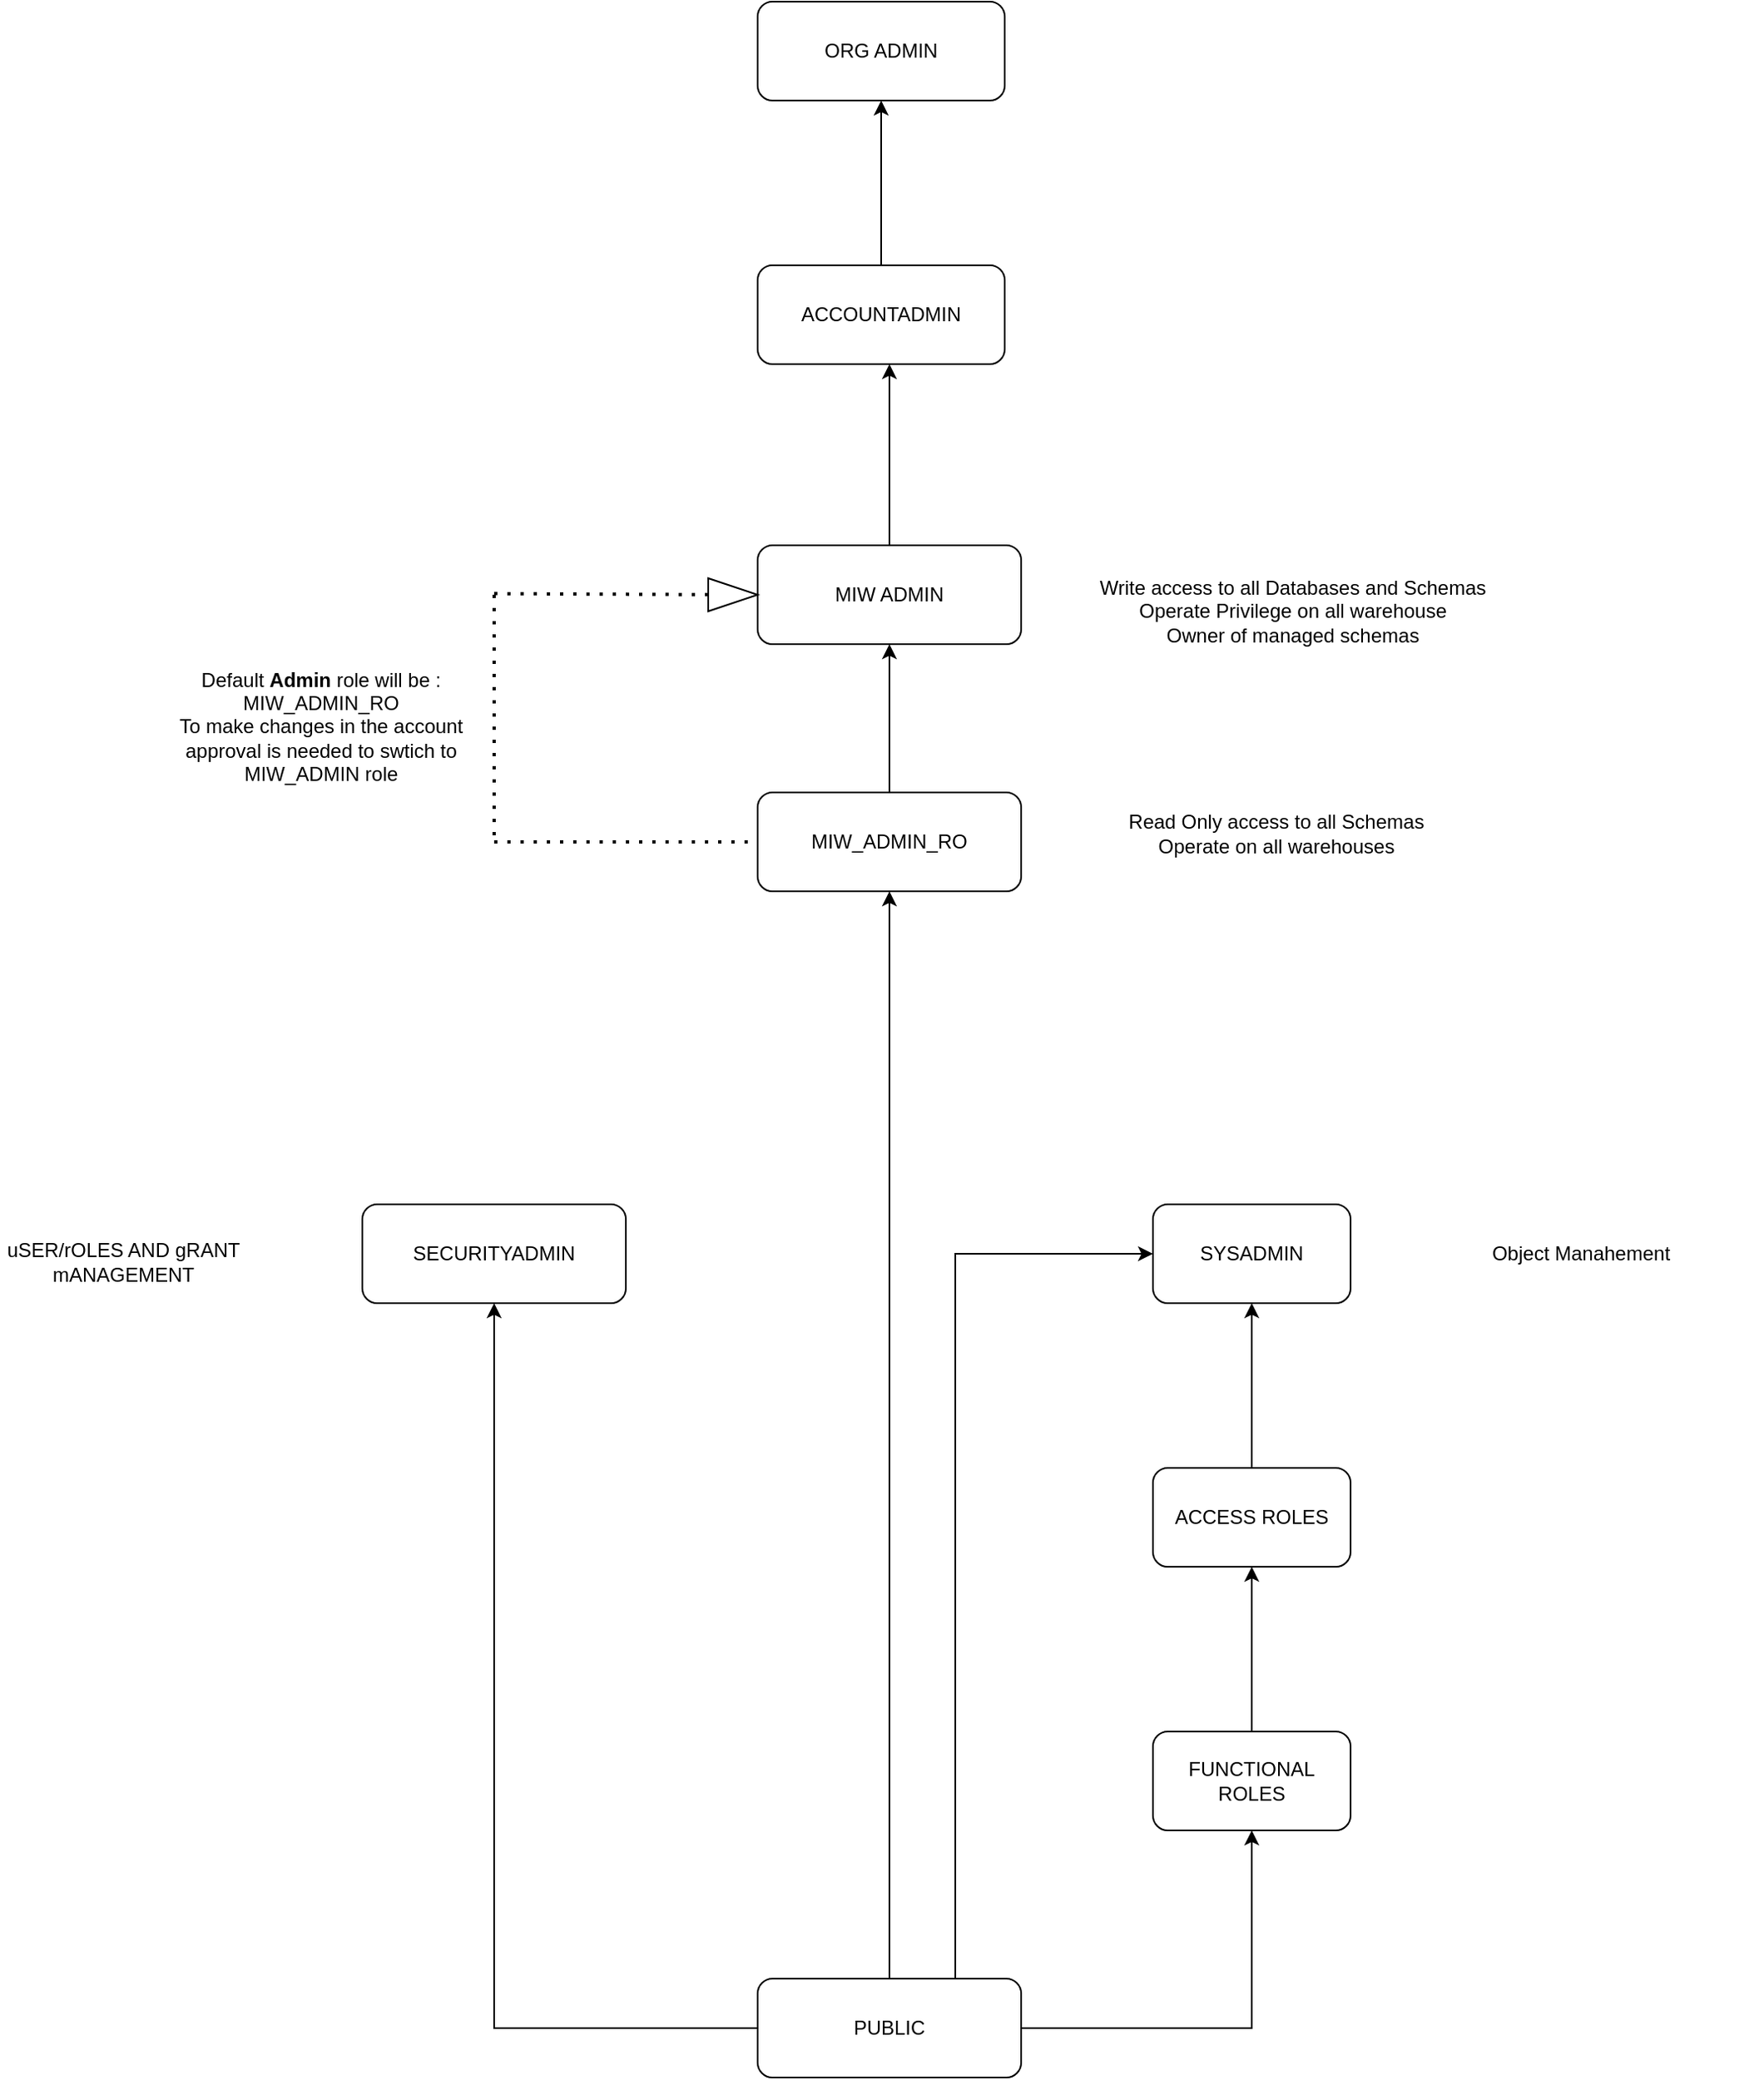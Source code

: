 <mxfile version="24.7.7">
  <diagram name="Page-1" id="ghSY1P9tos-uLn9o6eo6">
    <mxGraphModel dx="2902" dy="914" grid="1" gridSize="10" guides="1" tooltips="1" connect="1" arrows="1" fold="1" page="1" pageScale="1" pageWidth="850" pageHeight="1100" math="0" shadow="0">
      <root>
        <mxCell id="0" />
        <mxCell id="1" parent="0" />
        <mxCell id="Dum29jT22pE4VamOb7n2-19" value="" style="edgeStyle=orthogonalEdgeStyle;rounded=0;orthogonalLoop=1;jettySize=auto;html=1;" edge="1" parent="1" source="Dum29jT22pE4VamOb7n2-2" target="Dum29jT22pE4VamOb7n2-3">
          <mxGeometry relative="1" as="geometry" />
        </mxCell>
        <mxCell id="Dum29jT22pE4VamOb7n2-2" value="FUNCTIONAL ROLES" style="rounded=1;whiteSpace=wrap;html=1;" vertex="1" parent="1">
          <mxGeometry x="680" y="1200" width="120" height="60" as="geometry" />
        </mxCell>
        <mxCell id="Dum29jT22pE4VamOb7n2-20" value="" style="edgeStyle=orthogonalEdgeStyle;rounded=0;orthogonalLoop=1;jettySize=auto;html=1;" edge="1" parent="1" source="Dum29jT22pE4VamOb7n2-3" target="Dum29jT22pE4VamOb7n2-4">
          <mxGeometry relative="1" as="geometry" />
        </mxCell>
        <mxCell id="Dum29jT22pE4VamOb7n2-3" value="ACCESS ROLES" style="rounded=1;whiteSpace=wrap;html=1;" vertex="1" parent="1">
          <mxGeometry x="680" y="1040" width="120" height="60" as="geometry" />
        </mxCell>
        <mxCell id="Dum29jT22pE4VamOb7n2-4" value="SYSADMIN" style="rounded=1;whiteSpace=wrap;html=1;" vertex="1" parent="1">
          <mxGeometry x="680" y="880" width="120" height="60" as="geometry" />
        </mxCell>
        <mxCell id="Dum29jT22pE4VamOb7n2-5" value="SECURITYADMIN" style="rounded=1;whiteSpace=wrap;html=1;" vertex="1" parent="1">
          <mxGeometry x="200" y="880" width="160" height="60" as="geometry" />
        </mxCell>
        <mxCell id="Dum29jT22pE4VamOb7n2-22" value="" style="edgeStyle=orthogonalEdgeStyle;rounded=0;orthogonalLoop=1;jettySize=auto;html=1;" edge="1" parent="1" source="Dum29jT22pE4VamOb7n2-7" target="Dum29jT22pE4VamOb7n2-8">
          <mxGeometry relative="1" as="geometry" />
        </mxCell>
        <mxCell id="Dum29jT22pE4VamOb7n2-7" value="MIW_ADMIN_RO" style="rounded=1;whiteSpace=wrap;html=1;" vertex="1" parent="1">
          <mxGeometry x="440" y="630" width="160" height="60" as="geometry" />
        </mxCell>
        <mxCell id="Dum29jT22pE4VamOb7n2-23" value="" style="edgeStyle=orthogonalEdgeStyle;rounded=0;orthogonalLoop=1;jettySize=auto;html=1;" edge="1" parent="1" source="Dum29jT22pE4VamOb7n2-8" target="Dum29jT22pE4VamOb7n2-9">
          <mxGeometry relative="1" as="geometry">
            <Array as="points">
              <mxPoint x="520" y="400" />
              <mxPoint x="520" y="400" />
            </Array>
          </mxGeometry>
        </mxCell>
        <mxCell id="Dum29jT22pE4VamOb7n2-8" value="MIW ADMIN" style="rounded=1;whiteSpace=wrap;html=1;" vertex="1" parent="1">
          <mxGeometry x="440" y="480" width="160" height="60" as="geometry" />
        </mxCell>
        <mxCell id="Dum29jT22pE4VamOb7n2-24" value="" style="edgeStyle=orthogonalEdgeStyle;rounded=0;orthogonalLoop=1;jettySize=auto;html=1;" edge="1" parent="1" source="Dum29jT22pE4VamOb7n2-9" target="Dum29jT22pE4VamOb7n2-10">
          <mxGeometry relative="1" as="geometry" />
        </mxCell>
        <mxCell id="Dum29jT22pE4VamOb7n2-9" value="ACCOUNTADMIN" style="rounded=1;whiteSpace=wrap;html=1;" vertex="1" parent="1">
          <mxGeometry x="440" y="310" width="150" height="60" as="geometry" />
        </mxCell>
        <mxCell id="Dum29jT22pE4VamOb7n2-10" value="ORG ADMIN" style="rounded=1;whiteSpace=wrap;html=1;" vertex="1" parent="1">
          <mxGeometry x="440" y="150" width="150" height="60" as="geometry" />
        </mxCell>
        <mxCell id="Dum29jT22pE4VamOb7n2-12" style="edgeStyle=orthogonalEdgeStyle;rounded=0;orthogonalLoop=1;jettySize=auto;html=1;exitX=0.5;exitY=1;exitDx=0;exitDy=0;" edge="1" parent="1" source="Dum29jT22pE4VamOb7n2-4" target="Dum29jT22pE4VamOb7n2-4">
          <mxGeometry relative="1" as="geometry" />
        </mxCell>
        <mxCell id="Dum29jT22pE4VamOb7n2-16" style="edgeStyle=orthogonalEdgeStyle;rounded=0;orthogonalLoop=1;jettySize=auto;html=1;entryX=0.5;entryY=1;entryDx=0;entryDy=0;" edge="1" parent="1" source="Dum29jT22pE4VamOb7n2-13" target="Dum29jT22pE4VamOb7n2-7">
          <mxGeometry relative="1" as="geometry" />
        </mxCell>
        <mxCell id="Dum29jT22pE4VamOb7n2-17" style="edgeStyle=orthogonalEdgeStyle;rounded=0;orthogonalLoop=1;jettySize=auto;html=1;entryX=0.5;entryY=1;entryDx=0;entryDy=0;" edge="1" parent="1" source="Dum29jT22pE4VamOb7n2-13" target="Dum29jT22pE4VamOb7n2-5">
          <mxGeometry relative="1" as="geometry" />
        </mxCell>
        <mxCell id="Dum29jT22pE4VamOb7n2-18" style="edgeStyle=orthogonalEdgeStyle;rounded=0;orthogonalLoop=1;jettySize=auto;html=1;entryX=0.5;entryY=1;entryDx=0;entryDy=0;" edge="1" parent="1" source="Dum29jT22pE4VamOb7n2-13" target="Dum29jT22pE4VamOb7n2-2">
          <mxGeometry relative="1" as="geometry" />
        </mxCell>
        <mxCell id="Dum29jT22pE4VamOb7n2-21" style="edgeStyle=orthogonalEdgeStyle;rounded=0;orthogonalLoop=1;jettySize=auto;html=1;entryX=0;entryY=0.5;entryDx=0;entryDy=0;" edge="1" parent="1" source="Dum29jT22pE4VamOb7n2-13" target="Dum29jT22pE4VamOb7n2-4">
          <mxGeometry relative="1" as="geometry">
            <Array as="points">
              <mxPoint x="560" y="910" />
            </Array>
          </mxGeometry>
        </mxCell>
        <mxCell id="Dum29jT22pE4VamOb7n2-13" value="PUBLIC" style="rounded=1;whiteSpace=wrap;html=1;" vertex="1" parent="1">
          <mxGeometry x="440" y="1350" width="160" height="60" as="geometry" />
        </mxCell>
        <mxCell id="Dum29jT22pE4VamOb7n2-26" value="uSER/rOLES AND gRANT mANAGEMENT" style="text;strokeColor=none;align=center;fillColor=none;html=1;verticalAlign=middle;whiteSpace=wrap;rounded=0;" vertex="1" parent="1">
          <mxGeometry x="-20" y="880" width="150" height="70" as="geometry" />
        </mxCell>
        <mxCell id="Dum29jT22pE4VamOb7n2-27" value="Object Manahement" style="text;strokeColor=none;align=center;fillColor=none;html=1;verticalAlign=middle;whiteSpace=wrap;rounded=0;" vertex="1" parent="1">
          <mxGeometry x="830" y="895" width="220" height="30" as="geometry" />
        </mxCell>
        <mxCell id="Dum29jT22pE4VamOb7n2-28" value="Read Only access to all Schemas&lt;br&gt;Operate on all warehouses" style="text;strokeColor=none;align=center;fillColor=none;html=1;verticalAlign=middle;whiteSpace=wrap;rounded=0;" vertex="1" parent="1">
          <mxGeometry x="640" y="640" width="230" height="30" as="geometry" />
        </mxCell>
        <mxCell id="Dum29jT22pE4VamOb7n2-30" value="Write access to all Databases and Schemas&lt;br&gt;Operate Privilege on all warehouse&lt;br&gt;Owner of managed schemas" style="text;strokeColor=none;align=center;fillColor=none;html=1;verticalAlign=middle;whiteSpace=wrap;rounded=0;" vertex="1" parent="1">
          <mxGeometry x="630" y="450" width="270" height="140" as="geometry" />
        </mxCell>
        <mxCell id="Dum29jT22pE4VamOb7n2-31" value="" style="endArrow=none;dashed=1;html=1;dashPattern=1 3;strokeWidth=2;rounded=0;" edge="1" parent="1">
          <mxGeometry width="50" height="50" relative="1" as="geometry">
            <mxPoint x="280" y="660" as="sourcePoint" />
            <mxPoint x="440" y="660" as="targetPoint" />
          </mxGeometry>
        </mxCell>
        <mxCell id="Dum29jT22pE4VamOb7n2-32" value="" style="endArrow=none;dashed=1;html=1;dashPattern=1 3;strokeWidth=2;rounded=0;" edge="1" parent="1">
          <mxGeometry width="50" height="50" relative="1" as="geometry">
            <mxPoint x="280" y="510" as="sourcePoint" />
            <mxPoint x="280" y="659.29" as="targetPoint" />
          </mxGeometry>
        </mxCell>
        <mxCell id="Dum29jT22pE4VamOb7n2-33" value="" style="endArrow=none;dashed=1;html=1;dashPattern=1 3;strokeWidth=2;rounded=0;" edge="1" parent="1" source="Dum29jT22pE4VamOb7n2-34">
          <mxGeometry width="50" height="50" relative="1" as="geometry">
            <mxPoint x="280" y="509.29" as="sourcePoint" />
            <mxPoint x="440" y="509.29" as="targetPoint" />
          </mxGeometry>
        </mxCell>
        <mxCell id="Dum29jT22pE4VamOb7n2-35" value="" style="endArrow=none;dashed=1;html=1;dashPattern=1 3;strokeWidth=2;rounded=0;" edge="1" parent="1" target="Dum29jT22pE4VamOb7n2-34">
          <mxGeometry width="50" height="50" relative="1" as="geometry">
            <mxPoint x="280" y="509.29" as="sourcePoint" />
            <mxPoint x="440" y="509.29" as="targetPoint" />
          </mxGeometry>
        </mxCell>
        <mxCell id="Dum29jT22pE4VamOb7n2-34" value="" style="html=1;shadow=0;dashed=0;align=center;verticalAlign=middle;shape=mxgraph.arrows2.arrow;dy=0.6;dx=40;notch=0;" vertex="1" parent="1">
          <mxGeometry x="410" y="500" width="30" height="20" as="geometry" />
        </mxCell>
        <mxCell id="Dum29jT22pE4VamOb7n2-36" value="Default &lt;b&gt;Admin&lt;/b&gt; role will be : MIW_ADMIN_RO&lt;br&gt;To make changes in the account approval is needed to swtich to MIW_ADMIN role" style="text;strokeColor=none;align=center;fillColor=none;html=1;verticalAlign=middle;whiteSpace=wrap;rounded=0;" vertex="1" parent="1">
          <mxGeometry x="70" y="540" width="210" height="100" as="geometry" />
        </mxCell>
      </root>
    </mxGraphModel>
  </diagram>
</mxfile>
